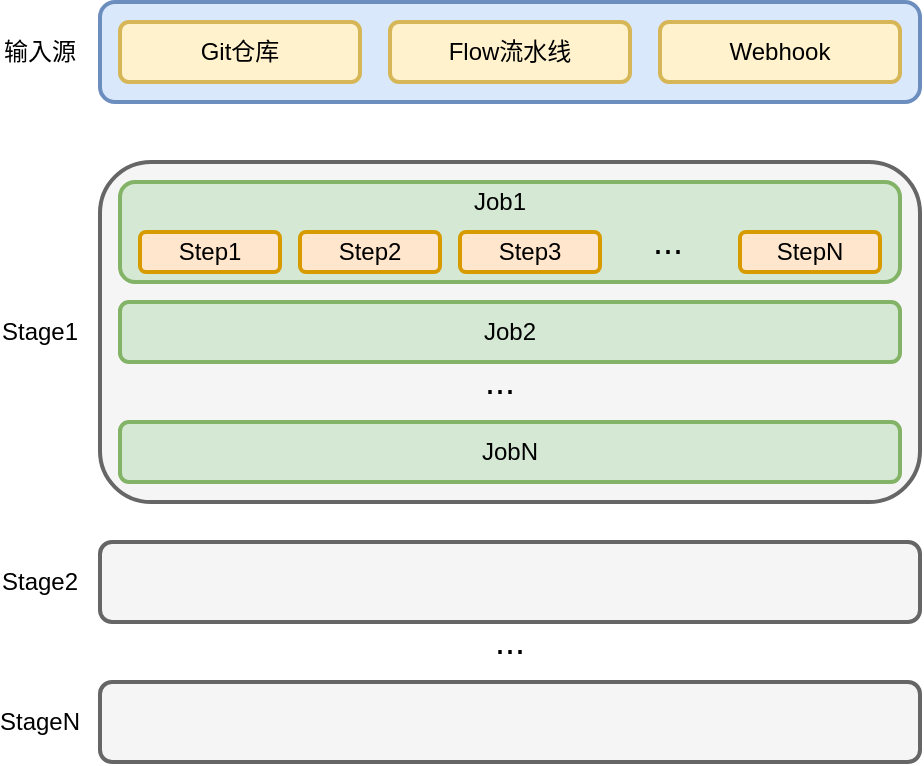 <mxfile version="15.0.2" type="github">
  <diagram id="-_mJ63LGrxRTPv0yEkCp" name="Page-1">
    <mxGraphModel dx="1113" dy="674" grid="1" gridSize="10" guides="1" tooltips="1" connect="1" arrows="1" fold="1" page="1" pageScale="1" pageWidth="827" pageHeight="1169" math="0" shadow="0">
      <root>
        <mxCell id="0" />
        <mxCell id="1" parent="0" />
        <mxCell id="CVGO6zHbOEm8w8JO9wKM-1" value="" style="rounded=1;whiteSpace=wrap;html=1;fillColor=#dae8fc;strokeColor=#6c8ebf;strokeWidth=2;" vertex="1" parent="1">
          <mxGeometry x="130" y="220" width="410" height="50" as="geometry" />
        </mxCell>
        <mxCell id="CVGO6zHbOEm8w8JO9wKM-2" value="" style="rounded=1;whiteSpace=wrap;html=1;fillColor=#f5f5f5;strokeColor=#666666;fontColor=#333333;strokeWidth=2;" vertex="1" parent="1">
          <mxGeometry x="130" y="300" width="410" height="170" as="geometry" />
        </mxCell>
        <mxCell id="CVGO6zHbOEm8w8JO9wKM-4" value="Git仓库" style="rounded=1;whiteSpace=wrap;html=1;fillColor=#fff2cc;strokeColor=#d6b656;strokeWidth=2;" vertex="1" parent="1">
          <mxGeometry x="140" y="230" width="120" height="30" as="geometry" />
        </mxCell>
        <mxCell id="CVGO6zHbOEm8w8JO9wKM-7" value="Flow流水线" style="rounded=1;whiteSpace=wrap;html=1;fillColor=#fff2cc;strokeColor=#d6b656;strokeWidth=2;" vertex="1" parent="1">
          <mxGeometry x="275" y="230" width="120" height="30" as="geometry" />
        </mxCell>
        <mxCell id="CVGO6zHbOEm8w8JO9wKM-8" value="Webhook" style="rounded=1;whiteSpace=wrap;html=1;fillColor=#fff2cc;strokeColor=#d6b656;strokeWidth=2;" vertex="1" parent="1">
          <mxGeometry x="410" y="230" width="120" height="30" as="geometry" />
        </mxCell>
        <mxCell id="CVGO6zHbOEm8w8JO9wKM-12" value="输入源" style="text;html=1;strokeColor=none;fillColor=none;align=center;verticalAlign=middle;whiteSpace=wrap;rounded=0;dashed=1;" vertex="1" parent="1">
          <mxGeometry x="80" y="235" width="40" height="20" as="geometry" />
        </mxCell>
        <mxCell id="CVGO6zHbOEm8w8JO9wKM-15" value="Stage1" style="text;html=1;strokeColor=none;fillColor=none;align=center;verticalAlign=middle;whiteSpace=wrap;rounded=0;dashed=1;" vertex="1" parent="1">
          <mxGeometry x="80" y="375" width="40" height="20" as="geometry" />
        </mxCell>
        <mxCell id="CVGO6zHbOEm8w8JO9wKM-17" value="" style="rounded=1;whiteSpace=wrap;html=1;strokeColor=#82b366;strokeWidth=2;fillColor=#d5e8d4;" vertex="1" parent="1">
          <mxGeometry x="140" y="310" width="390" height="50" as="geometry" />
        </mxCell>
        <mxCell id="CVGO6zHbOEm8w8JO9wKM-20" value="Step1" style="rounded=1;whiteSpace=wrap;html=1;strokeWidth=2;fillColor=#ffe6cc;strokeColor=#d79b00;" vertex="1" parent="1">
          <mxGeometry x="150" y="335" width="70" height="20" as="geometry" />
        </mxCell>
        <mxCell id="CVGO6zHbOEm8w8JO9wKM-21" value="Step2" style="rounded=1;whiteSpace=wrap;html=1;strokeWidth=2;fillColor=#ffe6cc;strokeColor=#d79b00;" vertex="1" parent="1">
          <mxGeometry x="230" y="335" width="70" height="20" as="geometry" />
        </mxCell>
        <mxCell id="CVGO6zHbOEm8w8JO9wKM-22" value="Step3" style="rounded=1;whiteSpace=wrap;html=1;strokeWidth=2;fillColor=#ffe6cc;strokeColor=#d79b00;" vertex="1" parent="1">
          <mxGeometry x="310" y="335" width="70" height="20" as="geometry" />
        </mxCell>
        <mxCell id="CVGO6zHbOEm8w8JO9wKM-23" value="Job1" style="text;html=1;strokeColor=none;fillColor=none;align=center;verticalAlign=middle;whiteSpace=wrap;rounded=0;" vertex="1" parent="1">
          <mxGeometry x="310" y="310" width="40" height="20" as="geometry" />
        </mxCell>
        <mxCell id="CVGO6zHbOEm8w8JO9wKM-24" value="&lt;font style=&quot;font-size: 18px&quot;&gt;...&lt;/font&gt;" style="text;html=1;strokeColor=none;fillColor=none;align=center;verticalAlign=middle;whiteSpace=wrap;rounded=0;" vertex="1" parent="1">
          <mxGeometry x="393.5" y="330" width="40" height="20" as="geometry" />
        </mxCell>
        <mxCell id="CVGO6zHbOEm8w8JO9wKM-25" value="StepN" style="rounded=1;whiteSpace=wrap;html=1;strokeWidth=2;fillColor=#ffe6cc;strokeColor=#d79b00;" vertex="1" parent="1">
          <mxGeometry x="450" y="335" width="70" height="20" as="geometry" />
        </mxCell>
        <mxCell id="CVGO6zHbOEm8w8JO9wKM-26" value="Job2" style="rounded=1;whiteSpace=wrap;html=1;strokeColor=#82b366;strokeWidth=2;fillColor=#d5e8d4;" vertex="1" parent="1">
          <mxGeometry x="140" y="370" width="390" height="30" as="geometry" />
        </mxCell>
        <mxCell id="CVGO6zHbOEm8w8JO9wKM-27" value="&lt;font style=&quot;font-size: 18px&quot;&gt;...&lt;/font&gt;" style="text;html=1;strokeColor=none;fillColor=none;align=center;verticalAlign=middle;whiteSpace=wrap;rounded=0;" vertex="1" parent="1">
          <mxGeometry x="310" y="400" width="40" height="20" as="geometry" />
        </mxCell>
        <mxCell id="CVGO6zHbOEm8w8JO9wKM-28" value="JobN" style="rounded=1;whiteSpace=wrap;html=1;strokeColor=#82b366;strokeWidth=2;fillColor=#d5e8d4;" vertex="1" parent="1">
          <mxGeometry x="140" y="430" width="390" height="30" as="geometry" />
        </mxCell>
        <mxCell id="CVGO6zHbOEm8w8JO9wKM-29" value="" style="rounded=1;whiteSpace=wrap;html=1;fillColor=#f5f5f5;strokeColor=#666666;fontColor=#333333;strokeWidth=2;" vertex="1" parent="1">
          <mxGeometry x="130" y="490" width="410" height="40" as="geometry" />
        </mxCell>
        <mxCell id="CVGO6zHbOEm8w8JO9wKM-30" value="Stage2" style="text;html=1;strokeColor=none;fillColor=none;align=center;verticalAlign=middle;whiteSpace=wrap;rounded=0;dashed=1;" vertex="1" parent="1">
          <mxGeometry x="80" y="500" width="40" height="20" as="geometry" />
        </mxCell>
        <mxCell id="CVGO6zHbOEm8w8JO9wKM-31" value="&lt;font style=&quot;font-size: 18px&quot;&gt;...&lt;/font&gt;" style="text;html=1;strokeColor=none;fillColor=none;align=center;verticalAlign=middle;whiteSpace=wrap;rounded=0;" vertex="1" parent="1">
          <mxGeometry x="315" y="530" width="40" height="20" as="geometry" />
        </mxCell>
        <mxCell id="CVGO6zHbOEm8w8JO9wKM-33" value="" style="rounded=1;whiteSpace=wrap;html=1;fillColor=#f5f5f5;strokeColor=#666666;fontColor=#333333;strokeWidth=2;" vertex="1" parent="1">
          <mxGeometry x="130" y="560" width="410" height="40" as="geometry" />
        </mxCell>
        <mxCell id="CVGO6zHbOEm8w8JO9wKM-34" value="StageN" style="text;html=1;strokeColor=none;fillColor=none;align=center;verticalAlign=middle;whiteSpace=wrap;rounded=0;dashed=1;" vertex="1" parent="1">
          <mxGeometry x="80" y="570" width="40" height="20" as="geometry" />
        </mxCell>
      </root>
    </mxGraphModel>
  </diagram>
</mxfile>
